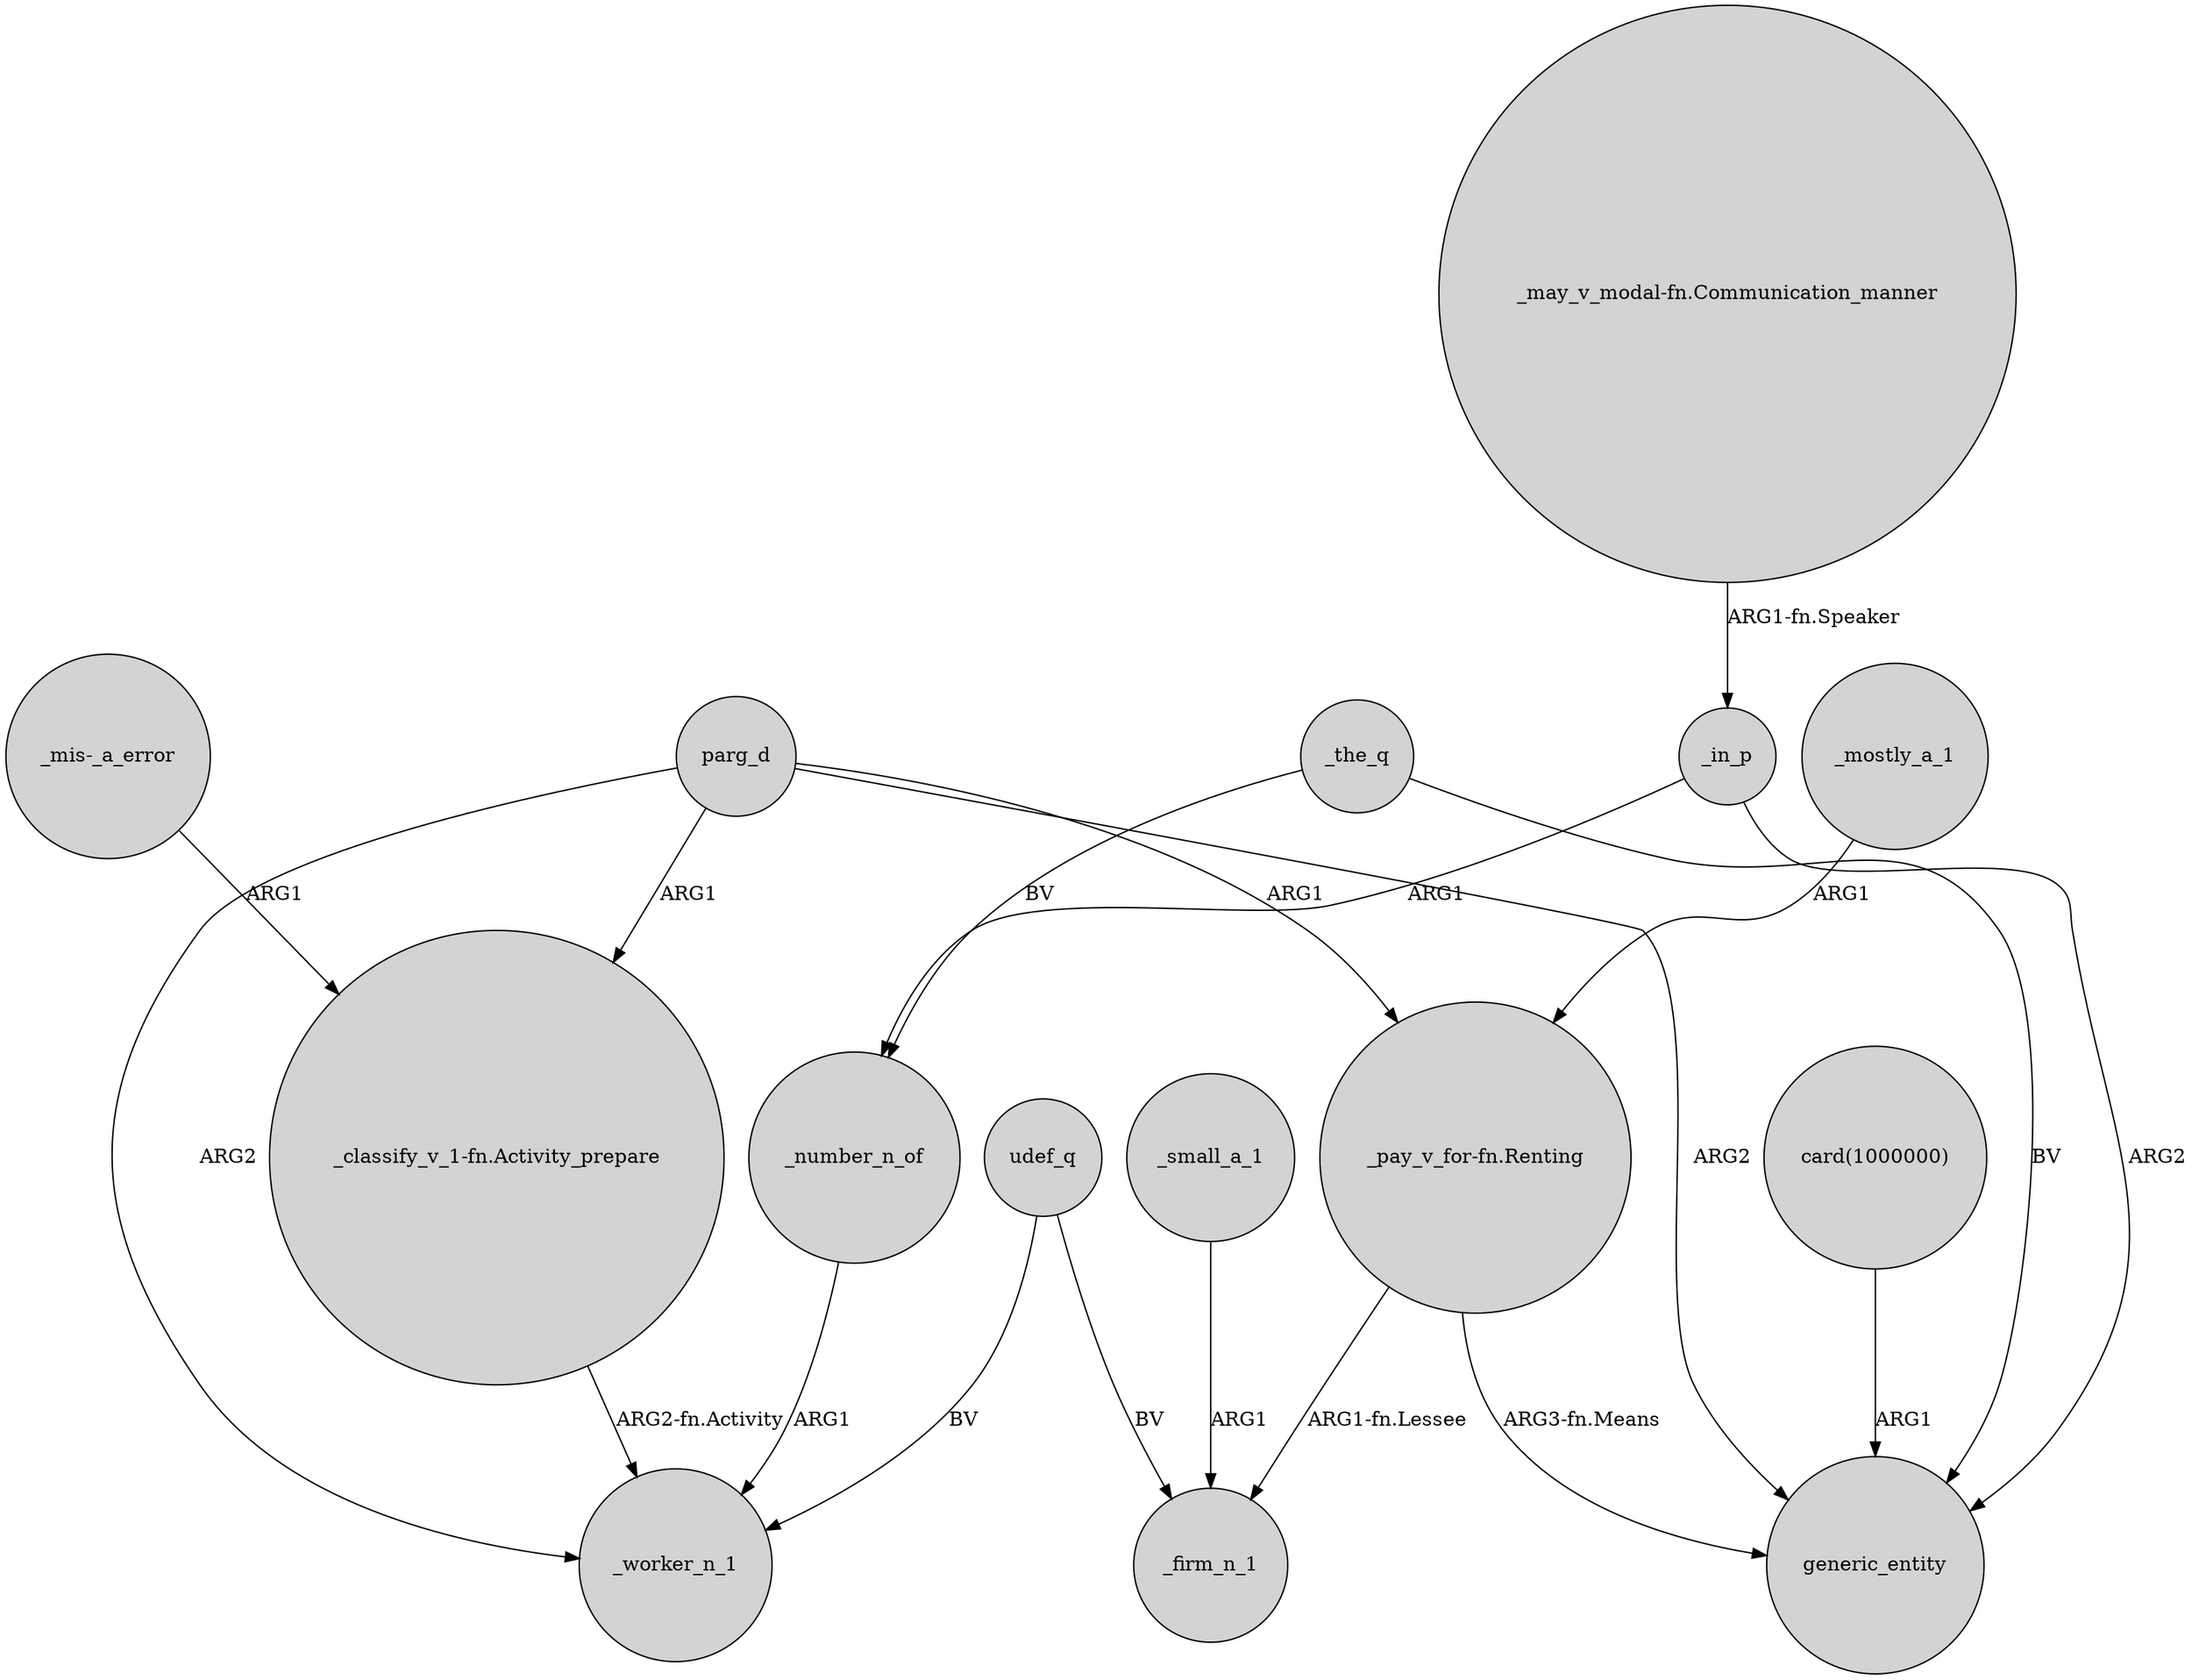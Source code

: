 digraph {
	node [shape=circle style=filled]
	_in_p -> _number_n_of [label=ARG1]
	parg_d -> _worker_n_1 [label=ARG2]
	parg_d -> "_pay_v_for-fn.Renting" [label=ARG1]
	_the_q -> _number_n_of [label=BV]
	_small_a_1 -> _firm_n_1 [label=ARG1]
	"_mis-_a_error" -> "_classify_v_1-fn.Activity_prepare" [label=ARG1]
	udef_q -> _firm_n_1 [label=BV]
	"_pay_v_for-fn.Renting" -> generic_entity [label="ARG3-fn.Means"]
	_in_p -> generic_entity [label=ARG2]
	"card(1000000)" -> generic_entity [label=ARG1]
	_mostly_a_1 -> "_pay_v_for-fn.Renting" [label=ARG1]
	"_may_v_modal-fn.Communication_manner" -> _in_p [label="ARG1-fn.Speaker"]
	udef_q -> _worker_n_1 [label=BV]
	parg_d -> "_classify_v_1-fn.Activity_prepare" [label=ARG1]
	_the_q -> generic_entity [label=BV]
	"_classify_v_1-fn.Activity_prepare" -> _worker_n_1 [label="ARG2-fn.Activity"]
	"_pay_v_for-fn.Renting" -> _firm_n_1 [label="ARG1-fn.Lessee"]
	_number_n_of -> _worker_n_1 [label=ARG1]
	parg_d -> generic_entity [label=ARG2]
}
